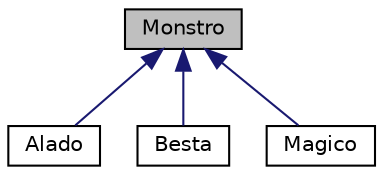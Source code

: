 digraph "Monstro"
{
  edge [fontname="Helvetica",fontsize="10",labelfontname="Helvetica",labelfontsize="10"];
  node [fontname="Helvetica",fontsize="10",shape=record];
  Node1 [label="Monstro",height=0.2,width=0.4,color="black", fillcolor="grey75", style="filled", fontcolor="black"];
  Node1 -> Node2 [dir="back",color="midnightblue",fontsize="10",style="solid",fontname="Helvetica"];
  Node2 [label="Alado",height=0.2,width=0.4,color="black", fillcolor="white", style="filled",URL="$classAlado.html",tooltip="Classe para Alado. "];
  Node1 -> Node3 [dir="back",color="midnightblue",fontsize="10",style="solid",fontname="Helvetica"];
  Node3 [label="Besta",height=0.2,width=0.4,color="black", fillcolor="white", style="filled",URL="$classBesta.html",tooltip="Classe para Besta. "];
  Node1 -> Node4 [dir="back",color="midnightblue",fontsize="10",style="solid",fontname="Helvetica"];
  Node4 [label="Magico",height=0.2,width=0.4,color="black", fillcolor="white", style="filled",URL="$classMagico.html",tooltip="Classe para Magico. "];
}
